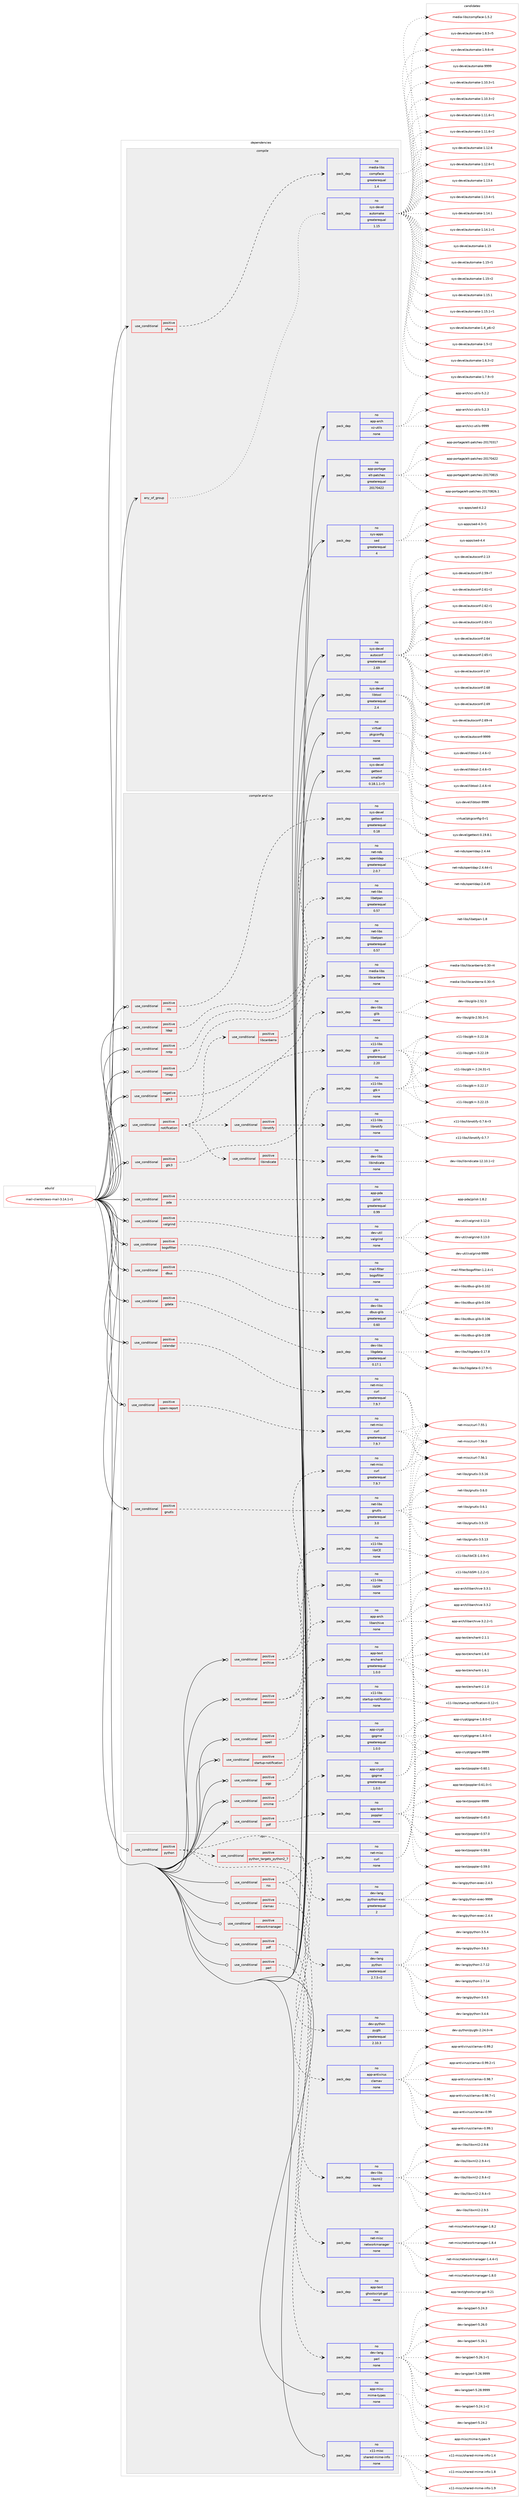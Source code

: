 digraph prolog {

# *************
# Graph options
# *************

newrank=true;
concentrate=true;
compound=true;
graph [rankdir=LR,fontname=Helvetica,fontsize=10,ranksep=1.5];#, ranksep=2.5, nodesep=0.2];
edge  [arrowhead=vee];
node  [fontname=Helvetica,fontsize=10];

# **********
# The ebuild
# **********

subgraph cluster_leftcol {
color=gray;
rank=same;
label=<<i>ebuild</i>>;
id [label="mail-client/claws-mail-3.14.1-r1", color=red, width=4, href="../mail-client/claws-mail-3.14.1-r1.svg"];
}

# ****************
# The dependencies
# ****************

subgraph cluster_midcol {
color=gray;
label=<<i>dependencies</i>>;
subgraph cluster_compile {
fillcolor="#eeeeee";
style=filled;
label=<<i>compile</i>>;
subgraph any4945 {
dependency339807 [label=<<TABLE BORDER="0" CELLBORDER="1" CELLSPACING="0" CELLPADDING="4"><TR><TD CELLPADDING="10">any_of_group</TD></TR></TABLE>>, shape=none, color=red];subgraph pack249939 {
dependency339808 [label=<<TABLE BORDER="0" CELLBORDER="1" CELLSPACING="0" CELLPADDING="4" WIDTH="220"><TR><TD ROWSPAN="6" CELLPADDING="30">pack_dep</TD></TR><TR><TD WIDTH="110">no</TD></TR><TR><TD>sys-devel</TD></TR><TR><TD>automake</TD></TR><TR><TD>greaterequal</TD></TR><TR><TD>1.15</TD></TR></TABLE>>, shape=none, color=blue];
}
dependency339807:e -> dependency339808:w [weight=20,style="dotted",arrowhead="oinv"];
}
id:e -> dependency339807:w [weight=20,style="solid",arrowhead="vee"];
subgraph cond84822 {
dependency339809 [label=<<TABLE BORDER="0" CELLBORDER="1" CELLSPACING="0" CELLPADDING="4"><TR><TD ROWSPAN="3" CELLPADDING="10">use_conditional</TD></TR><TR><TD>positive</TD></TR><TR><TD>xface</TD></TR></TABLE>>, shape=none, color=red];
subgraph pack249940 {
dependency339810 [label=<<TABLE BORDER="0" CELLBORDER="1" CELLSPACING="0" CELLPADDING="4" WIDTH="220"><TR><TD ROWSPAN="6" CELLPADDING="30">pack_dep</TD></TR><TR><TD WIDTH="110">no</TD></TR><TR><TD>media-libs</TD></TR><TR><TD>compface</TD></TR><TR><TD>greaterequal</TD></TR><TR><TD>1.4</TD></TR></TABLE>>, shape=none, color=blue];
}
dependency339809:e -> dependency339810:w [weight=20,style="dashed",arrowhead="vee"];
}
id:e -> dependency339809:w [weight=20,style="solid",arrowhead="vee"];
subgraph pack249941 {
dependency339811 [label=<<TABLE BORDER="0" CELLBORDER="1" CELLSPACING="0" CELLPADDING="4" WIDTH="220"><TR><TD ROWSPAN="6" CELLPADDING="30">pack_dep</TD></TR><TR><TD WIDTH="110">no</TD></TR><TR><TD>app-arch</TD></TR><TR><TD>xz-utils</TD></TR><TR><TD>none</TD></TR><TR><TD></TD></TR></TABLE>>, shape=none, color=blue];
}
id:e -> dependency339811:w [weight=20,style="solid",arrowhead="vee"];
subgraph pack249942 {
dependency339812 [label=<<TABLE BORDER="0" CELLBORDER="1" CELLSPACING="0" CELLPADDING="4" WIDTH="220"><TR><TD ROWSPAN="6" CELLPADDING="30">pack_dep</TD></TR><TR><TD WIDTH="110">no</TD></TR><TR><TD>app-portage</TD></TR><TR><TD>elt-patches</TD></TR><TR><TD>greaterequal</TD></TR><TR><TD>20170422</TD></TR></TABLE>>, shape=none, color=blue];
}
id:e -> dependency339812:w [weight=20,style="solid",arrowhead="vee"];
subgraph pack249943 {
dependency339813 [label=<<TABLE BORDER="0" CELLBORDER="1" CELLSPACING="0" CELLPADDING="4" WIDTH="220"><TR><TD ROWSPAN="6" CELLPADDING="30">pack_dep</TD></TR><TR><TD WIDTH="110">no</TD></TR><TR><TD>sys-apps</TD></TR><TR><TD>sed</TD></TR><TR><TD>greaterequal</TD></TR><TR><TD>4</TD></TR></TABLE>>, shape=none, color=blue];
}
id:e -> dependency339813:w [weight=20,style="solid",arrowhead="vee"];
subgraph pack249944 {
dependency339814 [label=<<TABLE BORDER="0" CELLBORDER="1" CELLSPACING="0" CELLPADDING="4" WIDTH="220"><TR><TD ROWSPAN="6" CELLPADDING="30">pack_dep</TD></TR><TR><TD WIDTH="110">no</TD></TR><TR><TD>sys-devel</TD></TR><TR><TD>autoconf</TD></TR><TR><TD>greaterequal</TD></TR><TR><TD>2.69</TD></TR></TABLE>>, shape=none, color=blue];
}
id:e -> dependency339814:w [weight=20,style="solid",arrowhead="vee"];
subgraph pack249945 {
dependency339815 [label=<<TABLE BORDER="0" CELLBORDER="1" CELLSPACING="0" CELLPADDING="4" WIDTH="220"><TR><TD ROWSPAN="6" CELLPADDING="30">pack_dep</TD></TR><TR><TD WIDTH="110">no</TD></TR><TR><TD>sys-devel</TD></TR><TR><TD>libtool</TD></TR><TR><TD>greaterequal</TD></TR><TR><TD>2.4</TD></TR></TABLE>>, shape=none, color=blue];
}
id:e -> dependency339815:w [weight=20,style="solid",arrowhead="vee"];
subgraph pack249946 {
dependency339816 [label=<<TABLE BORDER="0" CELLBORDER="1" CELLSPACING="0" CELLPADDING="4" WIDTH="220"><TR><TD ROWSPAN="6" CELLPADDING="30">pack_dep</TD></TR><TR><TD WIDTH="110">no</TD></TR><TR><TD>virtual</TD></TR><TR><TD>pkgconfig</TD></TR><TR><TD>none</TD></TR><TR><TD></TD></TR></TABLE>>, shape=none, color=blue];
}
id:e -> dependency339816:w [weight=20,style="solid",arrowhead="vee"];
subgraph pack249947 {
dependency339817 [label=<<TABLE BORDER="0" CELLBORDER="1" CELLSPACING="0" CELLPADDING="4" WIDTH="220"><TR><TD ROWSPAN="6" CELLPADDING="30">pack_dep</TD></TR><TR><TD WIDTH="110">weak</TD></TR><TR><TD>sys-devel</TD></TR><TR><TD>gettext</TD></TR><TR><TD>smaller</TD></TR><TR><TD>0.18.1.1-r3</TD></TR></TABLE>>, shape=none, color=blue];
}
id:e -> dependency339817:w [weight=20,style="solid",arrowhead="vee"];
}
subgraph cluster_compileandrun {
fillcolor="#eeeeee";
style=filled;
label=<<i>compile and run</i>>;
subgraph cond84823 {
dependency339818 [label=<<TABLE BORDER="0" CELLBORDER="1" CELLSPACING="0" CELLPADDING="4"><TR><TD ROWSPAN="3" CELLPADDING="10">use_conditional</TD></TR><TR><TD>negative</TD></TR><TR><TD>gtk3</TD></TR></TABLE>>, shape=none, color=red];
subgraph pack249948 {
dependency339819 [label=<<TABLE BORDER="0" CELLBORDER="1" CELLSPACING="0" CELLPADDING="4" WIDTH="220"><TR><TD ROWSPAN="6" CELLPADDING="30">pack_dep</TD></TR><TR><TD WIDTH="110">no</TD></TR><TR><TD>x11-libs</TD></TR><TR><TD>gtk+</TD></TR><TR><TD>greaterequal</TD></TR><TR><TD>2.20</TD></TR></TABLE>>, shape=none, color=blue];
}
dependency339818:e -> dependency339819:w [weight=20,style="dashed",arrowhead="vee"];
}
id:e -> dependency339818:w [weight=20,style="solid",arrowhead="odotvee"];
subgraph cond84824 {
dependency339820 [label=<<TABLE BORDER="0" CELLBORDER="1" CELLSPACING="0" CELLPADDING="4"><TR><TD ROWSPAN="3" CELLPADDING="10">use_conditional</TD></TR><TR><TD>positive</TD></TR><TR><TD>archive</TD></TR></TABLE>>, shape=none, color=red];
subgraph pack249949 {
dependency339821 [label=<<TABLE BORDER="0" CELLBORDER="1" CELLSPACING="0" CELLPADDING="4" WIDTH="220"><TR><TD ROWSPAN="6" CELLPADDING="30">pack_dep</TD></TR><TR><TD WIDTH="110">no</TD></TR><TR><TD>app-arch</TD></TR><TR><TD>libarchive</TD></TR><TR><TD>none</TD></TR><TR><TD></TD></TR></TABLE>>, shape=none, color=blue];
}
dependency339820:e -> dependency339821:w [weight=20,style="dashed",arrowhead="vee"];
subgraph pack249950 {
dependency339822 [label=<<TABLE BORDER="0" CELLBORDER="1" CELLSPACING="0" CELLPADDING="4" WIDTH="220"><TR><TD ROWSPAN="6" CELLPADDING="30">pack_dep</TD></TR><TR><TD WIDTH="110">no</TD></TR><TR><TD>net-misc</TD></TR><TR><TD>curl</TD></TR><TR><TD>greaterequal</TD></TR><TR><TD>7.9.7</TD></TR></TABLE>>, shape=none, color=blue];
}
dependency339820:e -> dependency339822:w [weight=20,style="dashed",arrowhead="vee"];
}
id:e -> dependency339820:w [weight=20,style="solid",arrowhead="odotvee"];
subgraph cond84825 {
dependency339823 [label=<<TABLE BORDER="0" CELLBORDER="1" CELLSPACING="0" CELLPADDING="4"><TR><TD ROWSPAN="3" CELLPADDING="10">use_conditional</TD></TR><TR><TD>positive</TD></TR><TR><TD>bogofilter</TD></TR></TABLE>>, shape=none, color=red];
subgraph pack249951 {
dependency339824 [label=<<TABLE BORDER="0" CELLBORDER="1" CELLSPACING="0" CELLPADDING="4" WIDTH="220"><TR><TD ROWSPAN="6" CELLPADDING="30">pack_dep</TD></TR><TR><TD WIDTH="110">no</TD></TR><TR><TD>mail-filter</TD></TR><TR><TD>bogofilter</TD></TR><TR><TD>none</TD></TR><TR><TD></TD></TR></TABLE>>, shape=none, color=blue];
}
dependency339823:e -> dependency339824:w [weight=20,style="dashed",arrowhead="vee"];
}
id:e -> dependency339823:w [weight=20,style="solid",arrowhead="odotvee"];
subgraph cond84826 {
dependency339825 [label=<<TABLE BORDER="0" CELLBORDER="1" CELLSPACING="0" CELLPADDING="4"><TR><TD ROWSPAN="3" CELLPADDING="10">use_conditional</TD></TR><TR><TD>positive</TD></TR><TR><TD>calendar</TD></TR></TABLE>>, shape=none, color=red];
subgraph pack249952 {
dependency339826 [label=<<TABLE BORDER="0" CELLBORDER="1" CELLSPACING="0" CELLPADDING="4" WIDTH="220"><TR><TD ROWSPAN="6" CELLPADDING="30">pack_dep</TD></TR><TR><TD WIDTH="110">no</TD></TR><TR><TD>net-misc</TD></TR><TR><TD>curl</TD></TR><TR><TD>greaterequal</TD></TR><TR><TD>7.9.7</TD></TR></TABLE>>, shape=none, color=blue];
}
dependency339825:e -> dependency339826:w [weight=20,style="dashed",arrowhead="vee"];
}
id:e -> dependency339825:w [weight=20,style="solid",arrowhead="odotvee"];
subgraph cond84827 {
dependency339827 [label=<<TABLE BORDER="0" CELLBORDER="1" CELLSPACING="0" CELLPADDING="4"><TR><TD ROWSPAN="3" CELLPADDING="10">use_conditional</TD></TR><TR><TD>positive</TD></TR><TR><TD>dbus</TD></TR></TABLE>>, shape=none, color=red];
subgraph pack249953 {
dependency339828 [label=<<TABLE BORDER="0" CELLBORDER="1" CELLSPACING="0" CELLPADDING="4" WIDTH="220"><TR><TD ROWSPAN="6" CELLPADDING="30">pack_dep</TD></TR><TR><TD WIDTH="110">no</TD></TR><TR><TD>dev-libs</TD></TR><TR><TD>dbus-glib</TD></TR><TR><TD>greaterequal</TD></TR><TR><TD>0.60</TD></TR></TABLE>>, shape=none, color=blue];
}
dependency339827:e -> dependency339828:w [weight=20,style="dashed",arrowhead="vee"];
}
id:e -> dependency339827:w [weight=20,style="solid",arrowhead="odotvee"];
subgraph cond84828 {
dependency339829 [label=<<TABLE BORDER="0" CELLBORDER="1" CELLSPACING="0" CELLPADDING="4"><TR><TD ROWSPAN="3" CELLPADDING="10">use_conditional</TD></TR><TR><TD>positive</TD></TR><TR><TD>gdata</TD></TR></TABLE>>, shape=none, color=red];
subgraph pack249954 {
dependency339830 [label=<<TABLE BORDER="0" CELLBORDER="1" CELLSPACING="0" CELLPADDING="4" WIDTH="220"><TR><TD ROWSPAN="6" CELLPADDING="30">pack_dep</TD></TR><TR><TD WIDTH="110">no</TD></TR><TR><TD>dev-libs</TD></TR><TR><TD>libgdata</TD></TR><TR><TD>greaterequal</TD></TR><TR><TD>0.17.1</TD></TR></TABLE>>, shape=none, color=blue];
}
dependency339829:e -> dependency339830:w [weight=20,style="dashed",arrowhead="vee"];
}
id:e -> dependency339829:w [weight=20,style="solid",arrowhead="odotvee"];
subgraph cond84829 {
dependency339831 [label=<<TABLE BORDER="0" CELLBORDER="1" CELLSPACING="0" CELLPADDING="4"><TR><TD ROWSPAN="3" CELLPADDING="10">use_conditional</TD></TR><TR><TD>positive</TD></TR><TR><TD>gnutls</TD></TR></TABLE>>, shape=none, color=red];
subgraph pack249955 {
dependency339832 [label=<<TABLE BORDER="0" CELLBORDER="1" CELLSPACING="0" CELLPADDING="4" WIDTH="220"><TR><TD ROWSPAN="6" CELLPADDING="30">pack_dep</TD></TR><TR><TD WIDTH="110">no</TD></TR><TR><TD>net-libs</TD></TR><TR><TD>gnutls</TD></TR><TR><TD>greaterequal</TD></TR><TR><TD>3.0</TD></TR></TABLE>>, shape=none, color=blue];
}
dependency339831:e -> dependency339832:w [weight=20,style="dashed",arrowhead="vee"];
}
id:e -> dependency339831:w [weight=20,style="solid",arrowhead="odotvee"];
subgraph cond84830 {
dependency339833 [label=<<TABLE BORDER="0" CELLBORDER="1" CELLSPACING="0" CELLPADDING="4"><TR><TD ROWSPAN="3" CELLPADDING="10">use_conditional</TD></TR><TR><TD>positive</TD></TR><TR><TD>gtk3</TD></TR></TABLE>>, shape=none, color=red];
subgraph pack249956 {
dependency339834 [label=<<TABLE BORDER="0" CELLBORDER="1" CELLSPACING="0" CELLPADDING="4" WIDTH="220"><TR><TD ROWSPAN="6" CELLPADDING="30">pack_dep</TD></TR><TR><TD WIDTH="110">no</TD></TR><TR><TD>x11-libs</TD></TR><TR><TD>gtk+</TD></TR><TR><TD>none</TD></TR><TR><TD></TD></TR></TABLE>>, shape=none, color=blue];
}
dependency339833:e -> dependency339834:w [weight=20,style="dashed",arrowhead="vee"];
}
id:e -> dependency339833:w [weight=20,style="solid",arrowhead="odotvee"];
subgraph cond84831 {
dependency339835 [label=<<TABLE BORDER="0" CELLBORDER="1" CELLSPACING="0" CELLPADDING="4"><TR><TD ROWSPAN="3" CELLPADDING="10">use_conditional</TD></TR><TR><TD>positive</TD></TR><TR><TD>imap</TD></TR></TABLE>>, shape=none, color=red];
subgraph pack249957 {
dependency339836 [label=<<TABLE BORDER="0" CELLBORDER="1" CELLSPACING="0" CELLPADDING="4" WIDTH="220"><TR><TD ROWSPAN="6" CELLPADDING="30">pack_dep</TD></TR><TR><TD WIDTH="110">no</TD></TR><TR><TD>net-libs</TD></TR><TR><TD>libetpan</TD></TR><TR><TD>greaterequal</TD></TR><TR><TD>0.57</TD></TR></TABLE>>, shape=none, color=blue];
}
dependency339835:e -> dependency339836:w [weight=20,style="dashed",arrowhead="vee"];
}
id:e -> dependency339835:w [weight=20,style="solid",arrowhead="odotvee"];
subgraph cond84832 {
dependency339837 [label=<<TABLE BORDER="0" CELLBORDER="1" CELLSPACING="0" CELLPADDING="4"><TR><TD ROWSPAN="3" CELLPADDING="10">use_conditional</TD></TR><TR><TD>positive</TD></TR><TR><TD>ldap</TD></TR></TABLE>>, shape=none, color=red];
subgraph pack249958 {
dependency339838 [label=<<TABLE BORDER="0" CELLBORDER="1" CELLSPACING="0" CELLPADDING="4" WIDTH="220"><TR><TD ROWSPAN="6" CELLPADDING="30">pack_dep</TD></TR><TR><TD WIDTH="110">no</TD></TR><TR><TD>net-nds</TD></TR><TR><TD>openldap</TD></TR><TR><TD>greaterequal</TD></TR><TR><TD>2.0.7</TD></TR></TABLE>>, shape=none, color=blue];
}
dependency339837:e -> dependency339838:w [weight=20,style="dashed",arrowhead="vee"];
}
id:e -> dependency339837:w [weight=20,style="solid",arrowhead="odotvee"];
subgraph cond84833 {
dependency339839 [label=<<TABLE BORDER="0" CELLBORDER="1" CELLSPACING="0" CELLPADDING="4"><TR><TD ROWSPAN="3" CELLPADDING="10">use_conditional</TD></TR><TR><TD>positive</TD></TR><TR><TD>nls</TD></TR></TABLE>>, shape=none, color=red];
subgraph pack249959 {
dependency339840 [label=<<TABLE BORDER="0" CELLBORDER="1" CELLSPACING="0" CELLPADDING="4" WIDTH="220"><TR><TD ROWSPAN="6" CELLPADDING="30">pack_dep</TD></TR><TR><TD WIDTH="110">no</TD></TR><TR><TD>sys-devel</TD></TR><TR><TD>gettext</TD></TR><TR><TD>greaterequal</TD></TR><TR><TD>0.18</TD></TR></TABLE>>, shape=none, color=blue];
}
dependency339839:e -> dependency339840:w [weight=20,style="dashed",arrowhead="vee"];
}
id:e -> dependency339839:w [weight=20,style="solid",arrowhead="odotvee"];
subgraph cond84834 {
dependency339841 [label=<<TABLE BORDER="0" CELLBORDER="1" CELLSPACING="0" CELLPADDING="4"><TR><TD ROWSPAN="3" CELLPADDING="10">use_conditional</TD></TR><TR><TD>positive</TD></TR><TR><TD>nntp</TD></TR></TABLE>>, shape=none, color=red];
subgraph pack249960 {
dependency339842 [label=<<TABLE BORDER="0" CELLBORDER="1" CELLSPACING="0" CELLPADDING="4" WIDTH="220"><TR><TD ROWSPAN="6" CELLPADDING="30">pack_dep</TD></TR><TR><TD WIDTH="110">no</TD></TR><TR><TD>net-libs</TD></TR><TR><TD>libetpan</TD></TR><TR><TD>greaterequal</TD></TR><TR><TD>0.57</TD></TR></TABLE>>, shape=none, color=blue];
}
dependency339841:e -> dependency339842:w [weight=20,style="dashed",arrowhead="vee"];
}
id:e -> dependency339841:w [weight=20,style="solid",arrowhead="odotvee"];
subgraph cond84835 {
dependency339843 [label=<<TABLE BORDER="0" CELLBORDER="1" CELLSPACING="0" CELLPADDING="4"><TR><TD ROWSPAN="3" CELLPADDING="10">use_conditional</TD></TR><TR><TD>positive</TD></TR><TR><TD>notification</TD></TR></TABLE>>, shape=none, color=red];
subgraph pack249961 {
dependency339844 [label=<<TABLE BORDER="0" CELLBORDER="1" CELLSPACING="0" CELLPADDING="4" WIDTH="220"><TR><TD ROWSPAN="6" CELLPADDING="30">pack_dep</TD></TR><TR><TD WIDTH="110">no</TD></TR><TR><TD>dev-libs</TD></TR><TR><TD>glib</TD></TR><TR><TD>none</TD></TR><TR><TD></TD></TR></TABLE>>, shape=none, color=blue];
}
dependency339843:e -> dependency339844:w [weight=20,style="dashed",arrowhead="vee"];
subgraph cond84836 {
dependency339845 [label=<<TABLE BORDER="0" CELLBORDER="1" CELLSPACING="0" CELLPADDING="4"><TR><TD ROWSPAN="3" CELLPADDING="10">use_conditional</TD></TR><TR><TD>positive</TD></TR><TR><TD>libcanberra</TD></TR></TABLE>>, shape=none, color=red];
subgraph pack249962 {
dependency339846 [label=<<TABLE BORDER="0" CELLBORDER="1" CELLSPACING="0" CELLPADDING="4" WIDTH="220"><TR><TD ROWSPAN="6" CELLPADDING="30">pack_dep</TD></TR><TR><TD WIDTH="110">no</TD></TR><TR><TD>media-libs</TD></TR><TR><TD>libcanberra</TD></TR><TR><TD>none</TD></TR><TR><TD></TD></TR></TABLE>>, shape=none, color=blue];
}
dependency339845:e -> dependency339846:w [weight=20,style="dashed",arrowhead="vee"];
}
dependency339843:e -> dependency339845:w [weight=20,style="dashed",arrowhead="vee"];
subgraph cond84837 {
dependency339847 [label=<<TABLE BORDER="0" CELLBORDER="1" CELLSPACING="0" CELLPADDING="4"><TR><TD ROWSPAN="3" CELLPADDING="10">use_conditional</TD></TR><TR><TD>positive</TD></TR><TR><TD>libindicate</TD></TR></TABLE>>, shape=none, color=red];
subgraph pack249963 {
dependency339848 [label=<<TABLE BORDER="0" CELLBORDER="1" CELLSPACING="0" CELLPADDING="4" WIDTH="220"><TR><TD ROWSPAN="6" CELLPADDING="30">pack_dep</TD></TR><TR><TD WIDTH="110">no</TD></TR><TR><TD>dev-libs</TD></TR><TR><TD>libindicate</TD></TR><TR><TD>none</TD></TR><TR><TD></TD></TR></TABLE>>, shape=none, color=blue];
}
dependency339847:e -> dependency339848:w [weight=20,style="dashed",arrowhead="vee"];
}
dependency339843:e -> dependency339847:w [weight=20,style="dashed",arrowhead="vee"];
subgraph cond84838 {
dependency339849 [label=<<TABLE BORDER="0" CELLBORDER="1" CELLSPACING="0" CELLPADDING="4"><TR><TD ROWSPAN="3" CELLPADDING="10">use_conditional</TD></TR><TR><TD>positive</TD></TR><TR><TD>libnotify</TD></TR></TABLE>>, shape=none, color=red];
subgraph pack249964 {
dependency339850 [label=<<TABLE BORDER="0" CELLBORDER="1" CELLSPACING="0" CELLPADDING="4" WIDTH="220"><TR><TD ROWSPAN="6" CELLPADDING="30">pack_dep</TD></TR><TR><TD WIDTH="110">no</TD></TR><TR><TD>x11-libs</TD></TR><TR><TD>libnotify</TD></TR><TR><TD>none</TD></TR><TR><TD></TD></TR></TABLE>>, shape=none, color=blue];
}
dependency339849:e -> dependency339850:w [weight=20,style="dashed",arrowhead="vee"];
}
dependency339843:e -> dependency339849:w [weight=20,style="dashed",arrowhead="vee"];
}
id:e -> dependency339843:w [weight=20,style="solid",arrowhead="odotvee"];
subgraph cond84839 {
dependency339851 [label=<<TABLE BORDER="0" CELLBORDER="1" CELLSPACING="0" CELLPADDING="4"><TR><TD ROWSPAN="3" CELLPADDING="10">use_conditional</TD></TR><TR><TD>positive</TD></TR><TR><TD>pda</TD></TR></TABLE>>, shape=none, color=red];
subgraph pack249965 {
dependency339852 [label=<<TABLE BORDER="0" CELLBORDER="1" CELLSPACING="0" CELLPADDING="4" WIDTH="220"><TR><TD ROWSPAN="6" CELLPADDING="30">pack_dep</TD></TR><TR><TD WIDTH="110">no</TD></TR><TR><TD>app-pda</TD></TR><TR><TD>jpilot</TD></TR><TR><TD>greaterequal</TD></TR><TR><TD>0.99</TD></TR></TABLE>>, shape=none, color=blue];
}
dependency339851:e -> dependency339852:w [weight=20,style="dashed",arrowhead="vee"];
}
id:e -> dependency339851:w [weight=20,style="solid",arrowhead="odotvee"];
subgraph cond84840 {
dependency339853 [label=<<TABLE BORDER="0" CELLBORDER="1" CELLSPACING="0" CELLPADDING="4"><TR><TD ROWSPAN="3" CELLPADDING="10">use_conditional</TD></TR><TR><TD>positive</TD></TR><TR><TD>pdf</TD></TR></TABLE>>, shape=none, color=red];
subgraph pack249966 {
dependency339854 [label=<<TABLE BORDER="0" CELLBORDER="1" CELLSPACING="0" CELLPADDING="4" WIDTH="220"><TR><TD ROWSPAN="6" CELLPADDING="30">pack_dep</TD></TR><TR><TD WIDTH="110">no</TD></TR><TR><TD>app-text</TD></TR><TR><TD>poppler</TD></TR><TR><TD>none</TD></TR><TR><TD></TD></TR></TABLE>>, shape=none, color=blue];
}
dependency339853:e -> dependency339854:w [weight=20,style="dashed",arrowhead="vee"];
}
id:e -> dependency339853:w [weight=20,style="solid",arrowhead="odotvee"];
subgraph cond84841 {
dependency339855 [label=<<TABLE BORDER="0" CELLBORDER="1" CELLSPACING="0" CELLPADDING="4"><TR><TD ROWSPAN="3" CELLPADDING="10">use_conditional</TD></TR><TR><TD>positive</TD></TR><TR><TD>pgp</TD></TR></TABLE>>, shape=none, color=red];
subgraph pack249967 {
dependency339856 [label=<<TABLE BORDER="0" CELLBORDER="1" CELLSPACING="0" CELLPADDING="4" WIDTH="220"><TR><TD ROWSPAN="6" CELLPADDING="30">pack_dep</TD></TR><TR><TD WIDTH="110">no</TD></TR><TR><TD>app-crypt</TD></TR><TR><TD>gpgme</TD></TR><TR><TD>greaterequal</TD></TR><TR><TD>1.0.0</TD></TR></TABLE>>, shape=none, color=blue];
}
dependency339855:e -> dependency339856:w [weight=20,style="dashed",arrowhead="vee"];
}
id:e -> dependency339855:w [weight=20,style="solid",arrowhead="odotvee"];
subgraph cond84842 {
dependency339857 [label=<<TABLE BORDER="0" CELLBORDER="1" CELLSPACING="0" CELLPADDING="4"><TR><TD ROWSPAN="3" CELLPADDING="10">use_conditional</TD></TR><TR><TD>positive</TD></TR><TR><TD>session</TD></TR></TABLE>>, shape=none, color=red];
subgraph pack249968 {
dependency339858 [label=<<TABLE BORDER="0" CELLBORDER="1" CELLSPACING="0" CELLPADDING="4" WIDTH="220"><TR><TD ROWSPAN="6" CELLPADDING="30">pack_dep</TD></TR><TR><TD WIDTH="110">no</TD></TR><TR><TD>x11-libs</TD></TR><TR><TD>libICE</TD></TR><TR><TD>none</TD></TR><TR><TD></TD></TR></TABLE>>, shape=none, color=blue];
}
dependency339857:e -> dependency339858:w [weight=20,style="dashed",arrowhead="vee"];
subgraph pack249969 {
dependency339859 [label=<<TABLE BORDER="0" CELLBORDER="1" CELLSPACING="0" CELLPADDING="4" WIDTH="220"><TR><TD ROWSPAN="6" CELLPADDING="30">pack_dep</TD></TR><TR><TD WIDTH="110">no</TD></TR><TR><TD>x11-libs</TD></TR><TR><TD>libSM</TD></TR><TR><TD>none</TD></TR><TR><TD></TD></TR></TABLE>>, shape=none, color=blue];
}
dependency339857:e -> dependency339859:w [weight=20,style="dashed",arrowhead="vee"];
}
id:e -> dependency339857:w [weight=20,style="solid",arrowhead="odotvee"];
subgraph cond84843 {
dependency339860 [label=<<TABLE BORDER="0" CELLBORDER="1" CELLSPACING="0" CELLPADDING="4"><TR><TD ROWSPAN="3" CELLPADDING="10">use_conditional</TD></TR><TR><TD>positive</TD></TR><TR><TD>smime</TD></TR></TABLE>>, shape=none, color=red];
subgraph pack249970 {
dependency339861 [label=<<TABLE BORDER="0" CELLBORDER="1" CELLSPACING="0" CELLPADDING="4" WIDTH="220"><TR><TD ROWSPAN="6" CELLPADDING="30">pack_dep</TD></TR><TR><TD WIDTH="110">no</TD></TR><TR><TD>app-crypt</TD></TR><TR><TD>gpgme</TD></TR><TR><TD>greaterequal</TD></TR><TR><TD>1.0.0</TD></TR></TABLE>>, shape=none, color=blue];
}
dependency339860:e -> dependency339861:w [weight=20,style="dashed",arrowhead="vee"];
}
id:e -> dependency339860:w [weight=20,style="solid",arrowhead="odotvee"];
subgraph cond84844 {
dependency339862 [label=<<TABLE BORDER="0" CELLBORDER="1" CELLSPACING="0" CELLPADDING="4"><TR><TD ROWSPAN="3" CELLPADDING="10">use_conditional</TD></TR><TR><TD>positive</TD></TR><TR><TD>spam-report</TD></TR></TABLE>>, shape=none, color=red];
subgraph pack249971 {
dependency339863 [label=<<TABLE BORDER="0" CELLBORDER="1" CELLSPACING="0" CELLPADDING="4" WIDTH="220"><TR><TD ROWSPAN="6" CELLPADDING="30">pack_dep</TD></TR><TR><TD WIDTH="110">no</TD></TR><TR><TD>net-misc</TD></TR><TR><TD>curl</TD></TR><TR><TD>greaterequal</TD></TR><TR><TD>7.9.7</TD></TR></TABLE>>, shape=none, color=blue];
}
dependency339862:e -> dependency339863:w [weight=20,style="dashed",arrowhead="vee"];
}
id:e -> dependency339862:w [weight=20,style="solid",arrowhead="odotvee"];
subgraph cond84845 {
dependency339864 [label=<<TABLE BORDER="0" CELLBORDER="1" CELLSPACING="0" CELLPADDING="4"><TR><TD ROWSPAN="3" CELLPADDING="10">use_conditional</TD></TR><TR><TD>positive</TD></TR><TR><TD>spell</TD></TR></TABLE>>, shape=none, color=red];
subgraph pack249972 {
dependency339865 [label=<<TABLE BORDER="0" CELLBORDER="1" CELLSPACING="0" CELLPADDING="4" WIDTH="220"><TR><TD ROWSPAN="6" CELLPADDING="30">pack_dep</TD></TR><TR><TD WIDTH="110">no</TD></TR><TR><TD>app-text</TD></TR><TR><TD>enchant</TD></TR><TR><TD>greaterequal</TD></TR><TR><TD>1.0.0</TD></TR></TABLE>>, shape=none, color=blue];
}
dependency339864:e -> dependency339865:w [weight=20,style="dashed",arrowhead="vee"];
}
id:e -> dependency339864:w [weight=20,style="solid",arrowhead="odotvee"];
subgraph cond84846 {
dependency339866 [label=<<TABLE BORDER="0" CELLBORDER="1" CELLSPACING="0" CELLPADDING="4"><TR><TD ROWSPAN="3" CELLPADDING="10">use_conditional</TD></TR><TR><TD>positive</TD></TR><TR><TD>startup-notification</TD></TR></TABLE>>, shape=none, color=red];
subgraph pack249973 {
dependency339867 [label=<<TABLE BORDER="0" CELLBORDER="1" CELLSPACING="0" CELLPADDING="4" WIDTH="220"><TR><TD ROWSPAN="6" CELLPADDING="30">pack_dep</TD></TR><TR><TD WIDTH="110">no</TD></TR><TR><TD>x11-libs</TD></TR><TR><TD>startup-notification</TD></TR><TR><TD>none</TD></TR><TR><TD></TD></TR></TABLE>>, shape=none, color=blue];
}
dependency339866:e -> dependency339867:w [weight=20,style="dashed",arrowhead="vee"];
}
id:e -> dependency339866:w [weight=20,style="solid",arrowhead="odotvee"];
subgraph cond84847 {
dependency339868 [label=<<TABLE BORDER="0" CELLBORDER="1" CELLSPACING="0" CELLPADDING="4"><TR><TD ROWSPAN="3" CELLPADDING="10">use_conditional</TD></TR><TR><TD>positive</TD></TR><TR><TD>valgrind</TD></TR></TABLE>>, shape=none, color=red];
subgraph pack249974 {
dependency339869 [label=<<TABLE BORDER="0" CELLBORDER="1" CELLSPACING="0" CELLPADDING="4" WIDTH="220"><TR><TD ROWSPAN="6" CELLPADDING="30">pack_dep</TD></TR><TR><TD WIDTH="110">no</TD></TR><TR><TD>dev-util</TD></TR><TR><TD>valgrind</TD></TR><TR><TD>none</TD></TR><TR><TD></TD></TR></TABLE>>, shape=none, color=blue];
}
dependency339868:e -> dependency339869:w [weight=20,style="dashed",arrowhead="vee"];
}
id:e -> dependency339868:w [weight=20,style="solid",arrowhead="odotvee"];
}
subgraph cluster_run {
fillcolor="#eeeeee";
style=filled;
label=<<i>run</i>>;
subgraph cond84848 {
dependency339870 [label=<<TABLE BORDER="0" CELLBORDER="1" CELLSPACING="0" CELLPADDING="4"><TR><TD ROWSPAN="3" CELLPADDING="10">use_conditional</TD></TR><TR><TD>positive</TD></TR><TR><TD>clamav</TD></TR></TABLE>>, shape=none, color=red];
subgraph pack249975 {
dependency339871 [label=<<TABLE BORDER="0" CELLBORDER="1" CELLSPACING="0" CELLPADDING="4" WIDTH="220"><TR><TD ROWSPAN="6" CELLPADDING="30">pack_dep</TD></TR><TR><TD WIDTH="110">no</TD></TR><TR><TD>app-antivirus</TD></TR><TR><TD>clamav</TD></TR><TR><TD>none</TD></TR><TR><TD></TD></TR></TABLE>>, shape=none, color=blue];
}
dependency339870:e -> dependency339871:w [weight=20,style="dashed",arrowhead="vee"];
}
id:e -> dependency339870:w [weight=20,style="solid",arrowhead="odot"];
subgraph cond84849 {
dependency339872 [label=<<TABLE BORDER="0" CELLBORDER="1" CELLSPACING="0" CELLPADDING="4"><TR><TD ROWSPAN="3" CELLPADDING="10">use_conditional</TD></TR><TR><TD>positive</TD></TR><TR><TD>networkmanager</TD></TR></TABLE>>, shape=none, color=red];
subgraph pack249976 {
dependency339873 [label=<<TABLE BORDER="0" CELLBORDER="1" CELLSPACING="0" CELLPADDING="4" WIDTH="220"><TR><TD ROWSPAN="6" CELLPADDING="30">pack_dep</TD></TR><TR><TD WIDTH="110">no</TD></TR><TR><TD>net-misc</TD></TR><TR><TD>networkmanager</TD></TR><TR><TD>none</TD></TR><TR><TD></TD></TR></TABLE>>, shape=none, color=blue];
}
dependency339872:e -> dependency339873:w [weight=20,style="dashed",arrowhead="vee"];
}
id:e -> dependency339872:w [weight=20,style="solid",arrowhead="odot"];
subgraph cond84850 {
dependency339874 [label=<<TABLE BORDER="0" CELLBORDER="1" CELLSPACING="0" CELLPADDING="4"><TR><TD ROWSPAN="3" CELLPADDING="10">use_conditional</TD></TR><TR><TD>positive</TD></TR><TR><TD>pdf</TD></TR></TABLE>>, shape=none, color=red];
subgraph pack249977 {
dependency339875 [label=<<TABLE BORDER="0" CELLBORDER="1" CELLSPACING="0" CELLPADDING="4" WIDTH="220"><TR><TD ROWSPAN="6" CELLPADDING="30">pack_dep</TD></TR><TR><TD WIDTH="110">no</TD></TR><TR><TD>app-text</TD></TR><TR><TD>ghostscript-gpl</TD></TR><TR><TD>none</TD></TR><TR><TD></TD></TR></TABLE>>, shape=none, color=blue];
}
dependency339874:e -> dependency339875:w [weight=20,style="dashed",arrowhead="vee"];
}
id:e -> dependency339874:w [weight=20,style="solid",arrowhead="odot"];
subgraph cond84851 {
dependency339876 [label=<<TABLE BORDER="0" CELLBORDER="1" CELLSPACING="0" CELLPADDING="4"><TR><TD ROWSPAN="3" CELLPADDING="10">use_conditional</TD></TR><TR><TD>positive</TD></TR><TR><TD>perl</TD></TR></TABLE>>, shape=none, color=red];
subgraph pack249978 {
dependency339877 [label=<<TABLE BORDER="0" CELLBORDER="1" CELLSPACING="0" CELLPADDING="4" WIDTH="220"><TR><TD ROWSPAN="6" CELLPADDING="30">pack_dep</TD></TR><TR><TD WIDTH="110">no</TD></TR><TR><TD>dev-lang</TD></TR><TR><TD>perl</TD></TR><TR><TD>none</TD></TR><TR><TD></TD></TR></TABLE>>, shape=none, color=blue];
}
dependency339876:e -> dependency339877:w [weight=20,style="dashed",arrowhead="vee"];
}
id:e -> dependency339876:w [weight=20,style="solid",arrowhead="odot"];
subgraph cond84852 {
dependency339878 [label=<<TABLE BORDER="0" CELLBORDER="1" CELLSPACING="0" CELLPADDING="4"><TR><TD ROWSPAN="3" CELLPADDING="10">use_conditional</TD></TR><TR><TD>positive</TD></TR><TR><TD>python</TD></TR></TABLE>>, shape=none, color=red];
subgraph cond84853 {
dependency339879 [label=<<TABLE BORDER="0" CELLBORDER="1" CELLSPACING="0" CELLPADDING="4"><TR><TD ROWSPAN="3" CELLPADDING="10">use_conditional</TD></TR><TR><TD>positive</TD></TR><TR><TD>python_targets_python2_7</TD></TR></TABLE>>, shape=none, color=red];
subgraph pack249979 {
dependency339880 [label=<<TABLE BORDER="0" CELLBORDER="1" CELLSPACING="0" CELLPADDING="4" WIDTH="220"><TR><TD ROWSPAN="6" CELLPADDING="30">pack_dep</TD></TR><TR><TD WIDTH="110">no</TD></TR><TR><TD>dev-lang</TD></TR><TR><TD>python</TD></TR><TR><TD>greaterequal</TD></TR><TR><TD>2.7.5-r2</TD></TR></TABLE>>, shape=none, color=blue];
}
dependency339879:e -> dependency339880:w [weight=20,style="dashed",arrowhead="vee"];
}
dependency339878:e -> dependency339879:w [weight=20,style="dashed",arrowhead="vee"];
subgraph pack249980 {
dependency339881 [label=<<TABLE BORDER="0" CELLBORDER="1" CELLSPACING="0" CELLPADDING="4" WIDTH="220"><TR><TD ROWSPAN="6" CELLPADDING="30">pack_dep</TD></TR><TR><TD WIDTH="110">no</TD></TR><TR><TD>dev-lang</TD></TR><TR><TD>python-exec</TD></TR><TR><TD>greaterequal</TD></TR><TR><TD>2</TD></TR></TABLE>>, shape=none, color=blue];
}
dependency339878:e -> dependency339881:w [weight=20,style="dashed",arrowhead="vee"];
subgraph pack249981 {
dependency339882 [label=<<TABLE BORDER="0" CELLBORDER="1" CELLSPACING="0" CELLPADDING="4" WIDTH="220"><TR><TD ROWSPAN="6" CELLPADDING="30">pack_dep</TD></TR><TR><TD WIDTH="110">no</TD></TR><TR><TD>dev-python</TD></TR><TR><TD>pygtk</TD></TR><TR><TD>greaterequal</TD></TR><TR><TD>2.10.3</TD></TR></TABLE>>, shape=none, color=blue];
}
dependency339878:e -> dependency339882:w [weight=20,style="dashed",arrowhead="vee"];
}
id:e -> dependency339878:w [weight=20,style="solid",arrowhead="odot"];
subgraph cond84854 {
dependency339883 [label=<<TABLE BORDER="0" CELLBORDER="1" CELLSPACING="0" CELLPADDING="4"><TR><TD ROWSPAN="3" CELLPADDING="10">use_conditional</TD></TR><TR><TD>positive</TD></TR><TR><TD>rss</TD></TR></TABLE>>, shape=none, color=red];
subgraph pack249982 {
dependency339884 [label=<<TABLE BORDER="0" CELLBORDER="1" CELLSPACING="0" CELLPADDING="4" WIDTH="220"><TR><TD ROWSPAN="6" CELLPADDING="30">pack_dep</TD></TR><TR><TD WIDTH="110">no</TD></TR><TR><TD>dev-libs</TD></TR><TR><TD>libxml2</TD></TR><TR><TD>none</TD></TR><TR><TD></TD></TR></TABLE>>, shape=none, color=blue];
}
dependency339883:e -> dependency339884:w [weight=20,style="dashed",arrowhead="vee"];
subgraph pack249983 {
dependency339885 [label=<<TABLE BORDER="0" CELLBORDER="1" CELLSPACING="0" CELLPADDING="4" WIDTH="220"><TR><TD ROWSPAN="6" CELLPADDING="30">pack_dep</TD></TR><TR><TD WIDTH="110">no</TD></TR><TR><TD>net-misc</TD></TR><TR><TD>curl</TD></TR><TR><TD>none</TD></TR><TR><TD></TD></TR></TABLE>>, shape=none, color=blue];
}
dependency339883:e -> dependency339885:w [weight=20,style="dashed",arrowhead="vee"];
}
id:e -> dependency339883:w [weight=20,style="solid",arrowhead="odot"];
subgraph pack249984 {
dependency339886 [label=<<TABLE BORDER="0" CELLBORDER="1" CELLSPACING="0" CELLPADDING="4" WIDTH="220"><TR><TD ROWSPAN="6" CELLPADDING="30">pack_dep</TD></TR><TR><TD WIDTH="110">no</TD></TR><TR><TD>app-misc</TD></TR><TR><TD>mime-types</TD></TR><TR><TD>none</TD></TR><TR><TD></TD></TR></TABLE>>, shape=none, color=blue];
}
id:e -> dependency339886:w [weight=20,style="solid",arrowhead="odot"];
subgraph pack249985 {
dependency339887 [label=<<TABLE BORDER="0" CELLBORDER="1" CELLSPACING="0" CELLPADDING="4" WIDTH="220"><TR><TD ROWSPAN="6" CELLPADDING="30">pack_dep</TD></TR><TR><TD WIDTH="110">no</TD></TR><TR><TD>x11-misc</TD></TR><TR><TD>shared-mime-info</TD></TR><TR><TD>none</TD></TR><TR><TD></TD></TR></TABLE>>, shape=none, color=blue];
}
id:e -> dependency339887:w [weight=20,style="solid",arrowhead="odot"];
}
}

# **************
# The candidates
# **************

subgraph cluster_choices {
rank=same;
color=gray;
label=<<i>candidates</i>>;

subgraph choice249939 {
color=black;
nodesep=1;
choice11512111545100101118101108479711711611110997107101454946494846514511449 [label="sys-devel/automake-1.10.3-r1", color=red, width=4,href="../sys-devel/automake-1.10.3-r1.svg"];
choice11512111545100101118101108479711711611110997107101454946494846514511450 [label="sys-devel/automake-1.10.3-r2", color=red, width=4,href="../sys-devel/automake-1.10.3-r2.svg"];
choice11512111545100101118101108479711711611110997107101454946494946544511449 [label="sys-devel/automake-1.11.6-r1", color=red, width=4,href="../sys-devel/automake-1.11.6-r1.svg"];
choice11512111545100101118101108479711711611110997107101454946494946544511450 [label="sys-devel/automake-1.11.6-r2", color=red, width=4,href="../sys-devel/automake-1.11.6-r2.svg"];
choice1151211154510010111810110847971171161111099710710145494649504654 [label="sys-devel/automake-1.12.6", color=red, width=4,href="../sys-devel/automake-1.12.6.svg"];
choice11512111545100101118101108479711711611110997107101454946495046544511449 [label="sys-devel/automake-1.12.6-r1", color=red, width=4,href="../sys-devel/automake-1.12.6-r1.svg"];
choice1151211154510010111810110847971171161111099710710145494649514652 [label="sys-devel/automake-1.13.4", color=red, width=4,href="../sys-devel/automake-1.13.4.svg"];
choice11512111545100101118101108479711711611110997107101454946495146524511449 [label="sys-devel/automake-1.13.4-r1", color=red, width=4,href="../sys-devel/automake-1.13.4-r1.svg"];
choice1151211154510010111810110847971171161111099710710145494649524649 [label="sys-devel/automake-1.14.1", color=red, width=4,href="../sys-devel/automake-1.14.1.svg"];
choice11512111545100101118101108479711711611110997107101454946495246494511449 [label="sys-devel/automake-1.14.1-r1", color=red, width=4,href="../sys-devel/automake-1.14.1-r1.svg"];
choice115121115451001011181011084797117116111109971071014549464953 [label="sys-devel/automake-1.15", color=red, width=4,href="../sys-devel/automake-1.15.svg"];
choice1151211154510010111810110847971171161111099710710145494649534511449 [label="sys-devel/automake-1.15-r1", color=red, width=4,href="../sys-devel/automake-1.15-r1.svg"];
choice1151211154510010111810110847971171161111099710710145494649534511450 [label="sys-devel/automake-1.15-r2", color=red, width=4,href="../sys-devel/automake-1.15-r2.svg"];
choice1151211154510010111810110847971171161111099710710145494649534649 [label="sys-devel/automake-1.15.1", color=red, width=4,href="../sys-devel/automake-1.15.1.svg"];
choice11512111545100101118101108479711711611110997107101454946495346494511449 [label="sys-devel/automake-1.15.1-r1", color=red, width=4,href="../sys-devel/automake-1.15.1-r1.svg"];
choice115121115451001011181011084797117116111109971071014549465295112544511450 [label="sys-devel/automake-1.4_p6-r2", color=red, width=4,href="../sys-devel/automake-1.4_p6-r2.svg"];
choice11512111545100101118101108479711711611110997107101454946534511450 [label="sys-devel/automake-1.5-r2", color=red, width=4,href="../sys-devel/automake-1.5-r2.svg"];
choice115121115451001011181011084797117116111109971071014549465446514511450 [label="sys-devel/automake-1.6.3-r2", color=red, width=4,href="../sys-devel/automake-1.6.3-r2.svg"];
choice115121115451001011181011084797117116111109971071014549465546574511451 [label="sys-devel/automake-1.7.9-r3", color=red, width=4,href="../sys-devel/automake-1.7.9-r3.svg"];
choice115121115451001011181011084797117116111109971071014549465646534511453 [label="sys-devel/automake-1.8.5-r5", color=red, width=4,href="../sys-devel/automake-1.8.5-r5.svg"];
choice115121115451001011181011084797117116111109971071014549465746544511452 [label="sys-devel/automake-1.9.6-r4", color=red, width=4,href="../sys-devel/automake-1.9.6-r4.svg"];
choice115121115451001011181011084797117116111109971071014557575757 [label="sys-devel/automake-9999", color=red, width=4,href="../sys-devel/automake-9999.svg"];
dependency339808:e -> choice11512111545100101118101108479711711611110997107101454946494846514511449:w [style=dotted,weight="100"];
dependency339808:e -> choice11512111545100101118101108479711711611110997107101454946494846514511450:w [style=dotted,weight="100"];
dependency339808:e -> choice11512111545100101118101108479711711611110997107101454946494946544511449:w [style=dotted,weight="100"];
dependency339808:e -> choice11512111545100101118101108479711711611110997107101454946494946544511450:w [style=dotted,weight="100"];
dependency339808:e -> choice1151211154510010111810110847971171161111099710710145494649504654:w [style=dotted,weight="100"];
dependency339808:e -> choice11512111545100101118101108479711711611110997107101454946495046544511449:w [style=dotted,weight="100"];
dependency339808:e -> choice1151211154510010111810110847971171161111099710710145494649514652:w [style=dotted,weight="100"];
dependency339808:e -> choice11512111545100101118101108479711711611110997107101454946495146524511449:w [style=dotted,weight="100"];
dependency339808:e -> choice1151211154510010111810110847971171161111099710710145494649524649:w [style=dotted,weight="100"];
dependency339808:e -> choice11512111545100101118101108479711711611110997107101454946495246494511449:w [style=dotted,weight="100"];
dependency339808:e -> choice115121115451001011181011084797117116111109971071014549464953:w [style=dotted,weight="100"];
dependency339808:e -> choice1151211154510010111810110847971171161111099710710145494649534511449:w [style=dotted,weight="100"];
dependency339808:e -> choice1151211154510010111810110847971171161111099710710145494649534511450:w [style=dotted,weight="100"];
dependency339808:e -> choice1151211154510010111810110847971171161111099710710145494649534649:w [style=dotted,weight="100"];
dependency339808:e -> choice11512111545100101118101108479711711611110997107101454946495346494511449:w [style=dotted,weight="100"];
dependency339808:e -> choice115121115451001011181011084797117116111109971071014549465295112544511450:w [style=dotted,weight="100"];
dependency339808:e -> choice11512111545100101118101108479711711611110997107101454946534511450:w [style=dotted,weight="100"];
dependency339808:e -> choice115121115451001011181011084797117116111109971071014549465446514511450:w [style=dotted,weight="100"];
dependency339808:e -> choice115121115451001011181011084797117116111109971071014549465546574511451:w [style=dotted,weight="100"];
dependency339808:e -> choice115121115451001011181011084797117116111109971071014549465646534511453:w [style=dotted,weight="100"];
dependency339808:e -> choice115121115451001011181011084797117116111109971071014549465746544511452:w [style=dotted,weight="100"];
dependency339808:e -> choice115121115451001011181011084797117116111109971071014557575757:w [style=dotted,weight="100"];
}
subgraph choice249940 {
color=black;
nodesep=1;
choice10910110010597451081059811547991111091121029799101454946534650 [label="media-libs/compface-1.5.2", color=red, width=4,href="../media-libs/compface-1.5.2.svg"];
dependency339810:e -> choice10910110010597451081059811547991111091121029799101454946534650:w [style=dotted,weight="100"];
}
subgraph choice249941 {
color=black;
nodesep=1;
choice971121124597114991044712012245117116105108115455346504650 [label="app-arch/xz-utils-5.2.2", color=red, width=4,href="../app-arch/xz-utils-5.2.2.svg"];
choice971121124597114991044712012245117116105108115455346504651 [label="app-arch/xz-utils-5.2.3", color=red, width=4,href="../app-arch/xz-utils-5.2.3.svg"];
choice9711211245971149910447120122451171161051081154557575757 [label="app-arch/xz-utils-9999", color=red, width=4,href="../app-arch/xz-utils-9999.svg"];
dependency339811:e -> choice971121124597114991044712012245117116105108115455346504650:w [style=dotted,weight="100"];
dependency339811:e -> choice971121124597114991044712012245117116105108115455346504651:w [style=dotted,weight="100"];
dependency339811:e -> choice9711211245971149910447120122451171161051081154557575757:w [style=dotted,weight="100"];
}
subgraph choice249942 {
color=black;
nodesep=1;
choice97112112451121111141169710310147101108116451129711699104101115455048495548514955 [label="app-portage/elt-patches-20170317", color=red, width=4,href="../app-portage/elt-patches-20170317.svg"];
choice97112112451121111141169710310147101108116451129711699104101115455048495548525050 [label="app-portage/elt-patches-20170422", color=red, width=4,href="../app-portage/elt-patches-20170422.svg"];
choice97112112451121111141169710310147101108116451129711699104101115455048495548564953 [label="app-portage/elt-patches-20170815", color=red, width=4,href="../app-portage/elt-patches-20170815.svg"];
choice971121124511211111411697103101471011081164511297116991041011154550484955485650544649 [label="app-portage/elt-patches-20170826.1", color=red, width=4,href="../app-portage/elt-patches-20170826.1.svg"];
dependency339812:e -> choice97112112451121111141169710310147101108116451129711699104101115455048495548514955:w [style=dotted,weight="100"];
dependency339812:e -> choice97112112451121111141169710310147101108116451129711699104101115455048495548525050:w [style=dotted,weight="100"];
dependency339812:e -> choice97112112451121111141169710310147101108116451129711699104101115455048495548564953:w [style=dotted,weight="100"];
dependency339812:e -> choice971121124511211111411697103101471011081164511297116991041011154550484955485650544649:w [style=dotted,weight="100"];
}
subgraph choice249943 {
color=black;
nodesep=1;
choice115121115459711211211547115101100455246504650 [label="sys-apps/sed-4.2.2", color=red, width=4,href="../sys-apps/sed-4.2.2.svg"];
choice115121115459711211211547115101100455246514511449 [label="sys-apps/sed-4.3-r1", color=red, width=4,href="../sys-apps/sed-4.3-r1.svg"];
choice11512111545971121121154711510110045524652 [label="sys-apps/sed-4.4", color=red, width=4,href="../sys-apps/sed-4.4.svg"];
dependency339813:e -> choice115121115459711211211547115101100455246504650:w [style=dotted,weight="100"];
dependency339813:e -> choice115121115459711211211547115101100455246514511449:w [style=dotted,weight="100"];
dependency339813:e -> choice11512111545971121121154711510110045524652:w [style=dotted,weight="100"];
}
subgraph choice249944 {
color=black;
nodesep=1;
choice115121115451001011181011084797117116111991111101024550464951 [label="sys-devel/autoconf-2.13", color=red, width=4,href="../sys-devel/autoconf-2.13.svg"];
choice1151211154510010111810110847971171161119911111010245504653574511455 [label="sys-devel/autoconf-2.59-r7", color=red, width=4,href="../sys-devel/autoconf-2.59-r7.svg"];
choice1151211154510010111810110847971171161119911111010245504654494511450 [label="sys-devel/autoconf-2.61-r2", color=red, width=4,href="../sys-devel/autoconf-2.61-r2.svg"];
choice1151211154510010111810110847971171161119911111010245504654504511449 [label="sys-devel/autoconf-2.62-r1", color=red, width=4,href="../sys-devel/autoconf-2.62-r1.svg"];
choice1151211154510010111810110847971171161119911111010245504654514511449 [label="sys-devel/autoconf-2.63-r1", color=red, width=4,href="../sys-devel/autoconf-2.63-r1.svg"];
choice115121115451001011181011084797117116111991111101024550465452 [label="sys-devel/autoconf-2.64", color=red, width=4,href="../sys-devel/autoconf-2.64.svg"];
choice1151211154510010111810110847971171161119911111010245504654534511449 [label="sys-devel/autoconf-2.65-r1", color=red, width=4,href="../sys-devel/autoconf-2.65-r1.svg"];
choice115121115451001011181011084797117116111991111101024550465455 [label="sys-devel/autoconf-2.67", color=red, width=4,href="../sys-devel/autoconf-2.67.svg"];
choice115121115451001011181011084797117116111991111101024550465456 [label="sys-devel/autoconf-2.68", color=red, width=4,href="../sys-devel/autoconf-2.68.svg"];
choice115121115451001011181011084797117116111991111101024550465457 [label="sys-devel/autoconf-2.69", color=red, width=4,href="../sys-devel/autoconf-2.69.svg"];
choice1151211154510010111810110847971171161119911111010245504654574511452 [label="sys-devel/autoconf-2.69-r4", color=red, width=4,href="../sys-devel/autoconf-2.69-r4.svg"];
choice115121115451001011181011084797117116111991111101024557575757 [label="sys-devel/autoconf-9999", color=red, width=4,href="../sys-devel/autoconf-9999.svg"];
dependency339814:e -> choice115121115451001011181011084797117116111991111101024550464951:w [style=dotted,weight="100"];
dependency339814:e -> choice1151211154510010111810110847971171161119911111010245504653574511455:w [style=dotted,weight="100"];
dependency339814:e -> choice1151211154510010111810110847971171161119911111010245504654494511450:w [style=dotted,weight="100"];
dependency339814:e -> choice1151211154510010111810110847971171161119911111010245504654504511449:w [style=dotted,weight="100"];
dependency339814:e -> choice1151211154510010111810110847971171161119911111010245504654514511449:w [style=dotted,weight="100"];
dependency339814:e -> choice115121115451001011181011084797117116111991111101024550465452:w [style=dotted,weight="100"];
dependency339814:e -> choice1151211154510010111810110847971171161119911111010245504654534511449:w [style=dotted,weight="100"];
dependency339814:e -> choice115121115451001011181011084797117116111991111101024550465455:w [style=dotted,weight="100"];
dependency339814:e -> choice115121115451001011181011084797117116111991111101024550465456:w [style=dotted,weight="100"];
dependency339814:e -> choice115121115451001011181011084797117116111991111101024550465457:w [style=dotted,weight="100"];
dependency339814:e -> choice1151211154510010111810110847971171161119911111010245504654574511452:w [style=dotted,weight="100"];
dependency339814:e -> choice115121115451001011181011084797117116111991111101024557575757:w [style=dotted,weight="100"];
}
subgraph choice249945 {
color=black;
nodesep=1;
choice1151211154510010111810110847108105981161111111084550465246544511450 [label="sys-devel/libtool-2.4.6-r2", color=red, width=4,href="../sys-devel/libtool-2.4.6-r2.svg"];
choice1151211154510010111810110847108105981161111111084550465246544511451 [label="sys-devel/libtool-2.4.6-r3", color=red, width=4,href="../sys-devel/libtool-2.4.6-r3.svg"];
choice1151211154510010111810110847108105981161111111084550465246544511452 [label="sys-devel/libtool-2.4.6-r4", color=red, width=4,href="../sys-devel/libtool-2.4.6-r4.svg"];
choice1151211154510010111810110847108105981161111111084557575757 [label="sys-devel/libtool-9999", color=red, width=4,href="../sys-devel/libtool-9999.svg"];
dependency339815:e -> choice1151211154510010111810110847108105981161111111084550465246544511450:w [style=dotted,weight="100"];
dependency339815:e -> choice1151211154510010111810110847108105981161111111084550465246544511451:w [style=dotted,weight="100"];
dependency339815:e -> choice1151211154510010111810110847108105981161111111084550465246544511452:w [style=dotted,weight="100"];
dependency339815:e -> choice1151211154510010111810110847108105981161111111084557575757:w [style=dotted,weight="100"];
}
subgraph choice249946 {
color=black;
nodesep=1;
choice11810511411611797108471121071039911111010210510345484511449 [label="virtual/pkgconfig-0-r1", color=red, width=4,href="../virtual/pkgconfig-0-r1.svg"];
dependency339816:e -> choice11810511411611797108471121071039911111010210510345484511449:w [style=dotted,weight="100"];
}
subgraph choice249947 {
color=black;
nodesep=1;
choice1151211154510010111810110847103101116116101120116454846495746564649 [label="sys-devel/gettext-0.19.8.1", color=red, width=4,href="../sys-devel/gettext-0.19.8.1.svg"];
dependency339817:e -> choice1151211154510010111810110847103101116116101120116454846495746564649:w [style=dotted,weight="100"];
}
subgraph choice249948 {
color=black;
nodesep=1;
choice12049494510810598115471031161074345504650524651494511449 [label="x11-libs/gtk+-2.24.31-r1", color=red, width=4,href="../x11-libs/gtk+-2.24.31-r1.svg"];
choice1204949451081059811547103116107434551465050464953 [label="x11-libs/gtk+-3.22.15", color=red, width=4,href="../x11-libs/gtk+-3.22.15.svg"];
choice1204949451081059811547103116107434551465050464954 [label="x11-libs/gtk+-3.22.16", color=red, width=4,href="../x11-libs/gtk+-3.22.16.svg"];
choice1204949451081059811547103116107434551465050464955 [label="x11-libs/gtk+-3.22.17", color=red, width=4,href="../x11-libs/gtk+-3.22.17.svg"];
choice1204949451081059811547103116107434551465050464957 [label="x11-libs/gtk+-3.22.19", color=red, width=4,href="../x11-libs/gtk+-3.22.19.svg"];
dependency339819:e -> choice12049494510810598115471031161074345504650524651494511449:w [style=dotted,weight="100"];
dependency339819:e -> choice1204949451081059811547103116107434551465050464953:w [style=dotted,weight="100"];
dependency339819:e -> choice1204949451081059811547103116107434551465050464954:w [style=dotted,weight="100"];
dependency339819:e -> choice1204949451081059811547103116107434551465050464955:w [style=dotted,weight="100"];
dependency339819:e -> choice1204949451081059811547103116107434551465050464957:w [style=dotted,weight="100"];
}
subgraph choice249949 {
color=black;
nodesep=1;
choice97112112459711499104471081059897114991041051181014551465046504511449 [label="app-arch/libarchive-3.2.2-r1", color=red, width=4,href="../app-arch/libarchive-3.2.2-r1.svg"];
choice9711211245971149910447108105989711499104105118101455146514649 [label="app-arch/libarchive-3.3.1", color=red, width=4,href="../app-arch/libarchive-3.3.1.svg"];
choice9711211245971149910447108105989711499104105118101455146514650 [label="app-arch/libarchive-3.3.2", color=red, width=4,href="../app-arch/libarchive-3.3.2.svg"];
dependency339821:e -> choice97112112459711499104471081059897114991041051181014551465046504511449:w [style=dotted,weight="100"];
dependency339821:e -> choice9711211245971149910447108105989711499104105118101455146514649:w [style=dotted,weight="100"];
dependency339821:e -> choice9711211245971149910447108105989711499104105118101455146514650:w [style=dotted,weight="100"];
}
subgraph choice249950 {
color=black;
nodesep=1;
choice1101011164510910511599479911711410845554653534649 [label="net-misc/curl-7.55.1", color=red, width=4,href="../net-misc/curl-7.55.1.svg"];
choice1101011164510910511599479911711410845554653544648 [label="net-misc/curl-7.56.0", color=red, width=4,href="../net-misc/curl-7.56.0.svg"];
choice1101011164510910511599479911711410845554653544649 [label="net-misc/curl-7.56.1", color=red, width=4,href="../net-misc/curl-7.56.1.svg"];
dependency339822:e -> choice1101011164510910511599479911711410845554653534649:w [style=dotted,weight="100"];
dependency339822:e -> choice1101011164510910511599479911711410845554653544648:w [style=dotted,weight="100"];
dependency339822:e -> choice1101011164510910511599479911711410845554653544649:w [style=dotted,weight="100"];
}
subgraph choice249951 {
color=black;
nodesep=1;
choice109971051084510210510811610111447981111031111021051081161011144549465046524511449 [label="mail-filter/bogofilter-1.2.4-r1", color=red, width=4,href="../mail-filter/bogofilter-1.2.4-r1.svg"];
dependency339824:e -> choice109971051084510210510811610111447981111031111021051081161011144549465046524511449:w [style=dotted,weight="100"];
}
subgraph choice249952 {
color=black;
nodesep=1;
choice1101011164510910511599479911711410845554653534649 [label="net-misc/curl-7.55.1", color=red, width=4,href="../net-misc/curl-7.55.1.svg"];
choice1101011164510910511599479911711410845554653544648 [label="net-misc/curl-7.56.0", color=red, width=4,href="../net-misc/curl-7.56.0.svg"];
choice1101011164510910511599479911711410845554653544649 [label="net-misc/curl-7.56.1", color=red, width=4,href="../net-misc/curl-7.56.1.svg"];
dependency339826:e -> choice1101011164510910511599479911711410845554653534649:w [style=dotted,weight="100"];
dependency339826:e -> choice1101011164510910511599479911711410845554653544648:w [style=dotted,weight="100"];
dependency339826:e -> choice1101011164510910511599479911711410845554653544649:w [style=dotted,weight="100"];
}
subgraph choice249953 {
color=black;
nodesep=1;
choice100101118451081059811547100981171154510310810598454846494850 [label="dev-libs/dbus-glib-0.102", color=red, width=4,href="../dev-libs/dbus-glib-0.102.svg"];
choice100101118451081059811547100981171154510310810598454846494852 [label="dev-libs/dbus-glib-0.104", color=red, width=4,href="../dev-libs/dbus-glib-0.104.svg"];
choice100101118451081059811547100981171154510310810598454846494854 [label="dev-libs/dbus-glib-0.106", color=red, width=4,href="../dev-libs/dbus-glib-0.106.svg"];
choice100101118451081059811547100981171154510310810598454846494856 [label="dev-libs/dbus-glib-0.108", color=red, width=4,href="../dev-libs/dbus-glib-0.108.svg"];
dependency339828:e -> choice100101118451081059811547100981171154510310810598454846494850:w [style=dotted,weight="100"];
dependency339828:e -> choice100101118451081059811547100981171154510310810598454846494852:w [style=dotted,weight="100"];
dependency339828:e -> choice100101118451081059811547100981171154510310810598454846494854:w [style=dotted,weight="100"];
dependency339828:e -> choice100101118451081059811547100981171154510310810598454846494856:w [style=dotted,weight="100"];
}
subgraph choice249954 {
color=black;
nodesep=1;
choice10010111845108105981154710810598103100971169745484649554656 [label="dev-libs/libgdata-0.17.8", color=red, width=4,href="../dev-libs/libgdata-0.17.8.svg"];
choice100101118451081059811547108105981031009711697454846495546574511449 [label="dev-libs/libgdata-0.17.9-r1", color=red, width=4,href="../dev-libs/libgdata-0.17.9-r1.svg"];
dependency339830:e -> choice10010111845108105981154710810598103100971169745484649554656:w [style=dotted,weight="100"];
dependency339830:e -> choice100101118451081059811547108105981031009711697454846495546574511449:w [style=dotted,weight="100"];
}
subgraph choice249955 {
color=black;
nodesep=1;
choice11010111645108105981154710311011711610811545514653464951 [label="net-libs/gnutls-3.5.13", color=red, width=4,href="../net-libs/gnutls-3.5.13.svg"];
choice11010111645108105981154710311011711610811545514653464953 [label="net-libs/gnutls-3.5.15", color=red, width=4,href="../net-libs/gnutls-3.5.15.svg"];
choice11010111645108105981154710311011711610811545514653464954 [label="net-libs/gnutls-3.5.16", color=red, width=4,href="../net-libs/gnutls-3.5.16.svg"];
choice110101116451081059811547103110117116108115455146544648 [label="net-libs/gnutls-3.6.0", color=red, width=4,href="../net-libs/gnutls-3.6.0.svg"];
choice110101116451081059811547103110117116108115455146544649 [label="net-libs/gnutls-3.6.1", color=red, width=4,href="../net-libs/gnutls-3.6.1.svg"];
dependency339832:e -> choice11010111645108105981154710311011711610811545514653464951:w [style=dotted,weight="100"];
dependency339832:e -> choice11010111645108105981154710311011711610811545514653464953:w [style=dotted,weight="100"];
dependency339832:e -> choice11010111645108105981154710311011711610811545514653464954:w [style=dotted,weight="100"];
dependency339832:e -> choice110101116451081059811547103110117116108115455146544648:w [style=dotted,weight="100"];
dependency339832:e -> choice110101116451081059811547103110117116108115455146544649:w [style=dotted,weight="100"];
}
subgraph choice249956 {
color=black;
nodesep=1;
choice12049494510810598115471031161074345504650524651494511449 [label="x11-libs/gtk+-2.24.31-r1", color=red, width=4,href="../x11-libs/gtk+-2.24.31-r1.svg"];
choice1204949451081059811547103116107434551465050464953 [label="x11-libs/gtk+-3.22.15", color=red, width=4,href="../x11-libs/gtk+-3.22.15.svg"];
choice1204949451081059811547103116107434551465050464954 [label="x11-libs/gtk+-3.22.16", color=red, width=4,href="../x11-libs/gtk+-3.22.16.svg"];
choice1204949451081059811547103116107434551465050464955 [label="x11-libs/gtk+-3.22.17", color=red, width=4,href="../x11-libs/gtk+-3.22.17.svg"];
choice1204949451081059811547103116107434551465050464957 [label="x11-libs/gtk+-3.22.19", color=red, width=4,href="../x11-libs/gtk+-3.22.19.svg"];
dependency339834:e -> choice12049494510810598115471031161074345504650524651494511449:w [style=dotted,weight="100"];
dependency339834:e -> choice1204949451081059811547103116107434551465050464953:w [style=dotted,weight="100"];
dependency339834:e -> choice1204949451081059811547103116107434551465050464954:w [style=dotted,weight="100"];
dependency339834:e -> choice1204949451081059811547103116107434551465050464955:w [style=dotted,weight="100"];
dependency339834:e -> choice1204949451081059811547103116107434551465050464957:w [style=dotted,weight="100"];
}
subgraph choice249957 {
color=black;
nodesep=1;
choice110101116451081059811547108105981011161129711045494656 [label="net-libs/libetpan-1.8", color=red, width=4,href="../net-libs/libetpan-1.8.svg"];
dependency339836:e -> choice110101116451081059811547108105981011161129711045494656:w [style=dotted,weight="100"];
}
subgraph choice249958 {
color=black;
nodesep=1;
choice11010111645110100115471111121011101081009711245504652465252 [label="net-nds/openldap-2.4.44", color=red, width=4,href="../net-nds/openldap-2.4.44.svg"];
choice110101116451101001154711111210111010810097112455046524652524511449 [label="net-nds/openldap-2.4.44-r1", color=red, width=4,href="../net-nds/openldap-2.4.44-r1.svg"];
choice11010111645110100115471111121011101081009711245504652465253 [label="net-nds/openldap-2.4.45", color=red, width=4,href="../net-nds/openldap-2.4.45.svg"];
dependency339838:e -> choice11010111645110100115471111121011101081009711245504652465252:w [style=dotted,weight="100"];
dependency339838:e -> choice110101116451101001154711111210111010810097112455046524652524511449:w [style=dotted,weight="100"];
dependency339838:e -> choice11010111645110100115471111121011101081009711245504652465253:w [style=dotted,weight="100"];
}
subgraph choice249959 {
color=black;
nodesep=1;
choice1151211154510010111810110847103101116116101120116454846495746564649 [label="sys-devel/gettext-0.19.8.1", color=red, width=4,href="../sys-devel/gettext-0.19.8.1.svg"];
dependency339840:e -> choice1151211154510010111810110847103101116116101120116454846495746564649:w [style=dotted,weight="100"];
}
subgraph choice249960 {
color=black;
nodesep=1;
choice110101116451081059811547108105981011161129711045494656 [label="net-libs/libetpan-1.8", color=red, width=4,href="../net-libs/libetpan-1.8.svg"];
dependency339842:e -> choice110101116451081059811547108105981011161129711045494656:w [style=dotted,weight="100"];
}
subgraph choice249961 {
color=black;
nodesep=1;
choice10010111845108105981154710310810598455046534846514511449 [label="dev-libs/glib-2.50.3-r1", color=red, width=4,href="../dev-libs/glib-2.50.3-r1.svg"];
choice1001011184510810598115471031081059845504653504651 [label="dev-libs/glib-2.52.3", color=red, width=4,href="../dev-libs/glib-2.52.3.svg"];
dependency339844:e -> choice10010111845108105981154710310810598455046534846514511449:w [style=dotted,weight="100"];
dependency339844:e -> choice1001011184510810598115471031081059845504653504651:w [style=dotted,weight="100"];
}
subgraph choice249962 {
color=black;
nodesep=1;
choice10910110010597451081059811547108105989997110981011141149745484651484511452 [label="media-libs/libcanberra-0.30-r4", color=red, width=4,href="../media-libs/libcanberra-0.30-r4.svg"];
choice10910110010597451081059811547108105989997110981011141149745484651484511453 [label="media-libs/libcanberra-0.30-r5", color=red, width=4,href="../media-libs/libcanberra-0.30-r5.svg"];
dependency339846:e -> choice10910110010597451081059811547108105989997110981011141149745484651484511452:w [style=dotted,weight="100"];
dependency339846:e -> choice10910110010597451081059811547108105989997110981011141149745484651484511453:w [style=dotted,weight="100"];
}
subgraph choice249963 {
color=black;
nodesep=1;
choice10010111845108105981154710810598105110100105999711610145495046494846494511450 [label="dev-libs/libindicate-12.10.1-r2", color=red, width=4,href="../dev-libs/libindicate-12.10.1-r2.svg"];
dependency339848:e -> choice10010111845108105981154710810598105110100105999711610145495046494846494511450:w [style=dotted,weight="100"];
}
subgraph choice249964 {
color=black;
nodesep=1;
choice1204949451081059811547108105981101111161051021214548465546544511451 [label="x11-libs/libnotify-0.7.6-r3", color=red, width=4,href="../x11-libs/libnotify-0.7.6-r3.svg"];
choice120494945108105981154710810598110111116105102121454846554655 [label="x11-libs/libnotify-0.7.7", color=red, width=4,href="../x11-libs/libnotify-0.7.7.svg"];
dependency339850:e -> choice1204949451081059811547108105981101111161051021214548465546544511451:w [style=dotted,weight="100"];
dependency339850:e -> choice120494945108105981154710810598110111116105102121454846554655:w [style=dotted,weight="100"];
}
subgraph choice249965 {
color=black;
nodesep=1;
choice97112112451121009747106112105108111116454946564650 [label="app-pda/jpilot-1.8.2", color=red, width=4,href="../app-pda/jpilot-1.8.2.svg"];
dependency339852:e -> choice97112112451121009747106112105108111116454946564650:w [style=dotted,weight="100"];
}
subgraph choice249966 {
color=black;
nodesep=1;
choice97112112451161011201164711211111211210810111445484652534648 [label="app-text/poppler-0.45.0", color=red, width=4,href="../app-text/poppler-0.45.0.svg"];
choice97112112451161011201164711211111211210810111445484653554648 [label="app-text/poppler-0.57.0", color=red, width=4,href="../app-text/poppler-0.57.0.svg"];
choice97112112451161011201164711211111211210810111445484653564648 [label="app-text/poppler-0.58.0", color=red, width=4,href="../app-text/poppler-0.58.0.svg"];
choice97112112451161011201164711211111211210810111445484653574648 [label="app-text/poppler-0.59.0", color=red, width=4,href="../app-text/poppler-0.59.0.svg"];
choice97112112451161011201164711211111211210810111445484654484649 [label="app-text/poppler-0.60.1", color=red, width=4,href="../app-text/poppler-0.60.1.svg"];
choice971121124511610112011647112111112112108101114454846544946484511449 [label="app-text/poppler-0.61.0-r1", color=red, width=4,href="../app-text/poppler-0.61.0-r1.svg"];
choice9711211245116101120116471121111121121081011144557575757 [label="app-text/poppler-9999", color=red, width=4,href="../app-text/poppler-9999.svg"];
dependency339854:e -> choice97112112451161011201164711211111211210810111445484652534648:w [style=dotted,weight="100"];
dependency339854:e -> choice97112112451161011201164711211111211210810111445484653554648:w [style=dotted,weight="100"];
dependency339854:e -> choice97112112451161011201164711211111211210810111445484653564648:w [style=dotted,weight="100"];
dependency339854:e -> choice97112112451161011201164711211111211210810111445484653574648:w [style=dotted,weight="100"];
dependency339854:e -> choice97112112451161011201164711211111211210810111445484654484649:w [style=dotted,weight="100"];
dependency339854:e -> choice971121124511610112011647112111112112108101114454846544946484511449:w [style=dotted,weight="100"];
dependency339854:e -> choice9711211245116101120116471121111121121081011144557575757:w [style=dotted,weight="100"];
}
subgraph choice249967 {
color=black;
nodesep=1;
choice971121124599114121112116471031121031091014549465646484511450 [label="app-crypt/gpgme-1.8.0-r2", color=red, width=4,href="../app-crypt/gpgme-1.8.0-r2.svg"];
choice971121124599114121112116471031121031091014549465646484511451 [label="app-crypt/gpgme-1.8.0-r3", color=red, width=4,href="../app-crypt/gpgme-1.8.0-r3.svg"];
choice971121124599114121112116471031121031091014557575757 [label="app-crypt/gpgme-9999", color=red, width=4,href="../app-crypt/gpgme-9999.svg"];
dependency339856:e -> choice971121124599114121112116471031121031091014549465646484511450:w [style=dotted,weight="100"];
dependency339856:e -> choice971121124599114121112116471031121031091014549465646484511451:w [style=dotted,weight="100"];
dependency339856:e -> choice971121124599114121112116471031121031091014557575757:w [style=dotted,weight="100"];
}
subgraph choice249968 {
color=black;
nodesep=1;
choice1204949451081059811547108105987367694549464846574511449 [label="x11-libs/libICE-1.0.9-r1", color=red, width=4,href="../x11-libs/libICE-1.0.9-r1.svg"];
dependency339858:e -> choice1204949451081059811547108105987367694549464846574511449:w [style=dotted,weight="100"];
}
subgraph choice249969 {
color=black;
nodesep=1;
choice12049494510810598115471081059883774549465046504511449 [label="x11-libs/libSM-1.2.2-r1", color=red, width=4,href="../x11-libs/libSM-1.2.2-r1.svg"];
dependency339859:e -> choice12049494510810598115471081059883774549465046504511449:w [style=dotted,weight="100"];
}
subgraph choice249970 {
color=black;
nodesep=1;
choice971121124599114121112116471031121031091014549465646484511450 [label="app-crypt/gpgme-1.8.0-r2", color=red, width=4,href="../app-crypt/gpgme-1.8.0-r2.svg"];
choice971121124599114121112116471031121031091014549465646484511451 [label="app-crypt/gpgme-1.8.0-r3", color=red, width=4,href="../app-crypt/gpgme-1.8.0-r3.svg"];
choice971121124599114121112116471031121031091014557575757 [label="app-crypt/gpgme-9999", color=red, width=4,href="../app-crypt/gpgme-9999.svg"];
dependency339861:e -> choice971121124599114121112116471031121031091014549465646484511450:w [style=dotted,weight="100"];
dependency339861:e -> choice971121124599114121112116471031121031091014549465646484511451:w [style=dotted,weight="100"];
dependency339861:e -> choice971121124599114121112116471031121031091014557575757:w [style=dotted,weight="100"];
}
subgraph choice249971 {
color=black;
nodesep=1;
choice1101011164510910511599479911711410845554653534649 [label="net-misc/curl-7.55.1", color=red, width=4,href="../net-misc/curl-7.55.1.svg"];
choice1101011164510910511599479911711410845554653544648 [label="net-misc/curl-7.56.0", color=red, width=4,href="../net-misc/curl-7.56.0.svg"];
choice1101011164510910511599479911711410845554653544649 [label="net-misc/curl-7.56.1", color=red, width=4,href="../net-misc/curl-7.56.1.svg"];
dependency339863:e -> choice1101011164510910511599479911711410845554653534649:w [style=dotted,weight="100"];
dependency339863:e -> choice1101011164510910511599479911711410845554653544648:w [style=dotted,weight="100"];
dependency339863:e -> choice1101011164510910511599479911711410845554653544649:w [style=dotted,weight="100"];
}
subgraph choice249972 {
color=black;
nodesep=1;
choice9711211245116101120116471011109910497110116454946544648 [label="app-text/enchant-1.6.0", color=red, width=4,href="../app-text/enchant-1.6.0.svg"];
choice9711211245116101120116471011109910497110116454946544649 [label="app-text/enchant-1.6.1", color=red, width=4,href="../app-text/enchant-1.6.1.svg"];
choice9711211245116101120116471011109910497110116455046494648 [label="app-text/enchant-2.1.0", color=red, width=4,href="../app-text/enchant-2.1.0.svg"];
choice9711211245116101120116471011109910497110116455046494649 [label="app-text/enchant-2.1.1", color=red, width=4,href="../app-text/enchant-2.1.1.svg"];
dependency339865:e -> choice9711211245116101120116471011109910497110116454946544648:w [style=dotted,weight="100"];
dependency339865:e -> choice9711211245116101120116471011109910497110116454946544649:w [style=dotted,weight="100"];
dependency339865:e -> choice9711211245116101120116471011109910497110116455046494648:w [style=dotted,weight="100"];
dependency339865:e -> choice9711211245116101120116471011109910497110116455046494649:w [style=dotted,weight="100"];
}
subgraph choice249973 {
color=black;
nodesep=1;
choice12049494510810598115471151169711411611711245110111116105102105999711610511111045484649504511449 [label="x11-libs/startup-notification-0.12-r1", color=red, width=4,href="../x11-libs/startup-notification-0.12-r1.svg"];
dependency339867:e -> choice12049494510810598115471151169711411611711245110111116105102105999711610511111045484649504511449:w [style=dotted,weight="100"];
}
subgraph choice249974 {
color=black;
nodesep=1;
choice10010111845117116105108471189710810311410511010045514649504648 [label="dev-util/valgrind-3.12.0", color=red, width=4,href="../dev-util/valgrind-3.12.0.svg"];
choice10010111845117116105108471189710810311410511010045514649514648 [label="dev-util/valgrind-3.13.0", color=red, width=4,href="../dev-util/valgrind-3.13.0.svg"];
choice1001011184511711610510847118971081031141051101004557575757 [label="dev-util/valgrind-9999", color=red, width=4,href="../dev-util/valgrind-9999.svg"];
dependency339869:e -> choice10010111845117116105108471189710810311410511010045514649504648:w [style=dotted,weight="100"];
dependency339869:e -> choice10010111845117116105108471189710810311410511010045514649514648:w [style=dotted,weight="100"];
dependency339869:e -> choice1001011184511711610510847118971081031141051101004557575757:w [style=dotted,weight="100"];
}
subgraph choice249975 {
color=black;
nodesep=1;
choice9711211245971101161051181051141171154799108971099711845484657564655 [label="app-antivirus/clamav-0.98.7", color=red, width=4,href="../app-antivirus/clamav-0.98.7.svg"];
choice97112112459711011610511810511411711547991089710997118454846575646554511449 [label="app-antivirus/clamav-0.98.7-r1", color=red, width=4,href="../app-antivirus/clamav-0.98.7-r1.svg"];
choice971121124597110116105118105114117115479910897109971184548465757 [label="app-antivirus/clamav-0.99", color=red, width=4,href="../app-antivirus/clamav-0.99.svg"];
choice9711211245971101161051181051141171154799108971099711845484657574649 [label="app-antivirus/clamav-0.99.1", color=red, width=4,href="../app-antivirus/clamav-0.99.1.svg"];
choice9711211245971101161051181051141171154799108971099711845484657574650 [label="app-antivirus/clamav-0.99.2", color=red, width=4,href="../app-antivirus/clamav-0.99.2.svg"];
choice97112112459711011610511810511411711547991089710997118454846575746504511449 [label="app-antivirus/clamav-0.99.2-r1", color=red, width=4,href="../app-antivirus/clamav-0.99.2-r1.svg"];
dependency339871:e -> choice9711211245971101161051181051141171154799108971099711845484657564655:w [style=dotted,weight="100"];
dependency339871:e -> choice97112112459711011610511810511411711547991089710997118454846575646554511449:w [style=dotted,weight="100"];
dependency339871:e -> choice971121124597110116105118105114117115479910897109971184548465757:w [style=dotted,weight="100"];
dependency339871:e -> choice9711211245971101161051181051141171154799108971099711845484657574649:w [style=dotted,weight="100"];
dependency339871:e -> choice9711211245971101161051181051141171154799108971099711845484657574650:w [style=dotted,weight="100"];
dependency339871:e -> choice97112112459711011610511810511411711547991089710997118454846575746504511449:w [style=dotted,weight="100"];
}
subgraph choice249976 {
color=black;
nodesep=1;
choice11010111645109105115994711010111611911111410710997110971031011144549465246524511449 [label="net-misc/networkmanager-1.4.4-r1", color=red, width=4,href="../net-misc/networkmanager-1.4.4-r1.svg"];
choice1101011164510910511599471101011161191111141071099711097103101114454946564648 [label="net-misc/networkmanager-1.8.0", color=red, width=4,href="../net-misc/networkmanager-1.8.0.svg"];
choice1101011164510910511599471101011161191111141071099711097103101114454946564650 [label="net-misc/networkmanager-1.8.2", color=red, width=4,href="../net-misc/networkmanager-1.8.2.svg"];
choice1101011164510910511599471101011161191111141071099711097103101114454946564652 [label="net-misc/networkmanager-1.8.4", color=red, width=4,href="../net-misc/networkmanager-1.8.4.svg"];
dependency339873:e -> choice11010111645109105115994711010111611911111410710997110971031011144549465246524511449:w [style=dotted,weight="100"];
dependency339873:e -> choice1101011164510910511599471101011161191111141071099711097103101114454946564648:w [style=dotted,weight="100"];
dependency339873:e -> choice1101011164510910511599471101011161191111141071099711097103101114454946564650:w [style=dotted,weight="100"];
dependency339873:e -> choice1101011164510910511599471101011161191111141071099711097103101114454946564652:w [style=dotted,weight="100"];
}
subgraph choice249977 {
color=black;
nodesep=1;
choice97112112451161011201164710310411111511611599114105112116451031121084557465049 [label="app-text/ghostscript-gpl-9.21", color=red, width=4,href="../app-text/ghostscript-gpl-9.21.svg"];
dependency339875:e -> choice97112112451161011201164710310411111511611599114105112116451031121084557465049:w [style=dotted,weight="100"];
}
subgraph choice249978 {
color=black;
nodesep=1;
choice100101118451089711010347112101114108455346505246494511450 [label="dev-lang/perl-5.24.1-r2", color=red, width=4,href="../dev-lang/perl-5.24.1-r2.svg"];
choice10010111845108971101034711210111410845534650524650 [label="dev-lang/perl-5.24.2", color=red, width=4,href="../dev-lang/perl-5.24.2.svg"];
choice10010111845108971101034711210111410845534650524651 [label="dev-lang/perl-5.24.3", color=red, width=4,href="../dev-lang/perl-5.24.3.svg"];
choice10010111845108971101034711210111410845534650544648 [label="dev-lang/perl-5.26.0", color=red, width=4,href="../dev-lang/perl-5.26.0.svg"];
choice10010111845108971101034711210111410845534650544649 [label="dev-lang/perl-5.26.1", color=red, width=4,href="../dev-lang/perl-5.26.1.svg"];
choice100101118451089711010347112101114108455346505446494511449 [label="dev-lang/perl-5.26.1-r1", color=red, width=4,href="../dev-lang/perl-5.26.1-r1.svg"];
choice10010111845108971101034711210111410845534650544657575757 [label="dev-lang/perl-5.26.9999", color=red, width=4,href="../dev-lang/perl-5.26.9999.svg"];
choice10010111845108971101034711210111410845534650564657575757 [label="dev-lang/perl-5.28.9999", color=red, width=4,href="../dev-lang/perl-5.28.9999.svg"];
dependency339877:e -> choice100101118451089711010347112101114108455346505246494511450:w [style=dotted,weight="100"];
dependency339877:e -> choice10010111845108971101034711210111410845534650524650:w [style=dotted,weight="100"];
dependency339877:e -> choice10010111845108971101034711210111410845534650524651:w [style=dotted,weight="100"];
dependency339877:e -> choice10010111845108971101034711210111410845534650544648:w [style=dotted,weight="100"];
dependency339877:e -> choice10010111845108971101034711210111410845534650544649:w [style=dotted,weight="100"];
dependency339877:e -> choice100101118451089711010347112101114108455346505446494511449:w [style=dotted,weight="100"];
dependency339877:e -> choice10010111845108971101034711210111410845534650544657575757:w [style=dotted,weight="100"];
dependency339877:e -> choice10010111845108971101034711210111410845534650564657575757:w [style=dotted,weight="100"];
}
subgraph choice249979 {
color=black;
nodesep=1;
choice10010111845108971101034711212111610411111045504655464950 [label="dev-lang/python-2.7.12", color=red, width=4,href="../dev-lang/python-2.7.12.svg"];
choice10010111845108971101034711212111610411111045504655464952 [label="dev-lang/python-2.7.14", color=red, width=4,href="../dev-lang/python-2.7.14.svg"];
choice100101118451089711010347112121116104111110455146524653 [label="dev-lang/python-3.4.5", color=red, width=4,href="../dev-lang/python-3.4.5.svg"];
choice100101118451089711010347112121116104111110455146524654 [label="dev-lang/python-3.4.6", color=red, width=4,href="../dev-lang/python-3.4.6.svg"];
choice100101118451089711010347112121116104111110455146534652 [label="dev-lang/python-3.5.4", color=red, width=4,href="../dev-lang/python-3.5.4.svg"];
choice100101118451089711010347112121116104111110455146544651 [label="dev-lang/python-3.6.3", color=red, width=4,href="../dev-lang/python-3.6.3.svg"];
dependency339880:e -> choice10010111845108971101034711212111610411111045504655464950:w [style=dotted,weight="100"];
dependency339880:e -> choice10010111845108971101034711212111610411111045504655464952:w [style=dotted,weight="100"];
dependency339880:e -> choice100101118451089711010347112121116104111110455146524653:w [style=dotted,weight="100"];
dependency339880:e -> choice100101118451089711010347112121116104111110455146524654:w [style=dotted,weight="100"];
dependency339880:e -> choice100101118451089711010347112121116104111110455146534652:w [style=dotted,weight="100"];
dependency339880:e -> choice100101118451089711010347112121116104111110455146544651:w [style=dotted,weight="100"];
}
subgraph choice249980 {
color=black;
nodesep=1;
choice1001011184510897110103471121211161041111104510112010199455046524652 [label="dev-lang/python-exec-2.4.4", color=red, width=4,href="../dev-lang/python-exec-2.4.4.svg"];
choice1001011184510897110103471121211161041111104510112010199455046524653 [label="dev-lang/python-exec-2.4.5", color=red, width=4,href="../dev-lang/python-exec-2.4.5.svg"];
choice10010111845108971101034711212111610411111045101120101994557575757 [label="dev-lang/python-exec-9999", color=red, width=4,href="../dev-lang/python-exec-9999.svg"];
dependency339881:e -> choice1001011184510897110103471121211161041111104510112010199455046524652:w [style=dotted,weight="100"];
dependency339881:e -> choice1001011184510897110103471121211161041111104510112010199455046524653:w [style=dotted,weight="100"];
dependency339881:e -> choice10010111845108971101034711212111610411111045101120101994557575757:w [style=dotted,weight="100"];
}
subgraph choice249981 {
color=black;
nodesep=1;
choice1001011184511212111610411111047112121103116107455046505246484511452 [label="dev-python/pygtk-2.24.0-r4", color=red, width=4,href="../dev-python/pygtk-2.24.0-r4.svg"];
dependency339882:e -> choice1001011184511212111610411111047112121103116107455046505246484511452:w [style=dotted,weight="100"];
}
subgraph choice249982 {
color=black;
nodesep=1;
choice10010111845108105981154710810598120109108504550465746524511449 [label="dev-libs/libxml2-2.9.4-r1", color=red, width=4,href="../dev-libs/libxml2-2.9.4-r1.svg"];
choice10010111845108105981154710810598120109108504550465746524511450 [label="dev-libs/libxml2-2.9.4-r2", color=red, width=4,href="../dev-libs/libxml2-2.9.4-r2.svg"];
choice10010111845108105981154710810598120109108504550465746524511451 [label="dev-libs/libxml2-2.9.4-r3", color=red, width=4,href="../dev-libs/libxml2-2.9.4-r3.svg"];
choice1001011184510810598115471081059812010910850455046574653 [label="dev-libs/libxml2-2.9.5", color=red, width=4,href="../dev-libs/libxml2-2.9.5.svg"];
choice1001011184510810598115471081059812010910850455046574654 [label="dev-libs/libxml2-2.9.6", color=red, width=4,href="../dev-libs/libxml2-2.9.6.svg"];
dependency339884:e -> choice10010111845108105981154710810598120109108504550465746524511449:w [style=dotted,weight="100"];
dependency339884:e -> choice10010111845108105981154710810598120109108504550465746524511450:w [style=dotted,weight="100"];
dependency339884:e -> choice10010111845108105981154710810598120109108504550465746524511451:w [style=dotted,weight="100"];
dependency339884:e -> choice1001011184510810598115471081059812010910850455046574653:w [style=dotted,weight="100"];
dependency339884:e -> choice1001011184510810598115471081059812010910850455046574654:w [style=dotted,weight="100"];
}
subgraph choice249983 {
color=black;
nodesep=1;
choice1101011164510910511599479911711410845554653534649 [label="net-misc/curl-7.55.1", color=red, width=4,href="../net-misc/curl-7.55.1.svg"];
choice1101011164510910511599479911711410845554653544648 [label="net-misc/curl-7.56.0", color=red, width=4,href="../net-misc/curl-7.56.0.svg"];
choice1101011164510910511599479911711410845554653544649 [label="net-misc/curl-7.56.1", color=red, width=4,href="../net-misc/curl-7.56.1.svg"];
dependency339885:e -> choice1101011164510910511599479911711410845554653534649:w [style=dotted,weight="100"];
dependency339885:e -> choice1101011164510910511599479911711410845554653544648:w [style=dotted,weight="100"];
dependency339885:e -> choice1101011164510910511599479911711410845554653544649:w [style=dotted,weight="100"];
}
subgraph choice249984 {
color=black;
nodesep=1;
choice97112112451091051159947109105109101451161211121011154557 [label="app-misc/mime-types-9", color=red, width=4,href="../app-misc/mime-types-9.svg"];
dependency339886:e -> choice97112112451091051159947109105109101451161211121011154557:w [style=dotted,weight="100"];
}
subgraph choice249985 {
color=black;
nodesep=1;
choice120494945109105115994711510497114101100451091051091014510511010211145494652 [label="x11-misc/shared-mime-info-1.4", color=red, width=4,href="../x11-misc/shared-mime-info-1.4.svg"];
choice120494945109105115994711510497114101100451091051091014510511010211145494656 [label="x11-misc/shared-mime-info-1.8", color=red, width=4,href="../x11-misc/shared-mime-info-1.8.svg"];
choice120494945109105115994711510497114101100451091051091014510511010211145494657 [label="x11-misc/shared-mime-info-1.9", color=red, width=4,href="../x11-misc/shared-mime-info-1.9.svg"];
dependency339887:e -> choice120494945109105115994711510497114101100451091051091014510511010211145494652:w [style=dotted,weight="100"];
dependency339887:e -> choice120494945109105115994711510497114101100451091051091014510511010211145494656:w [style=dotted,weight="100"];
dependency339887:e -> choice120494945109105115994711510497114101100451091051091014510511010211145494657:w [style=dotted,weight="100"];
}
}

}
